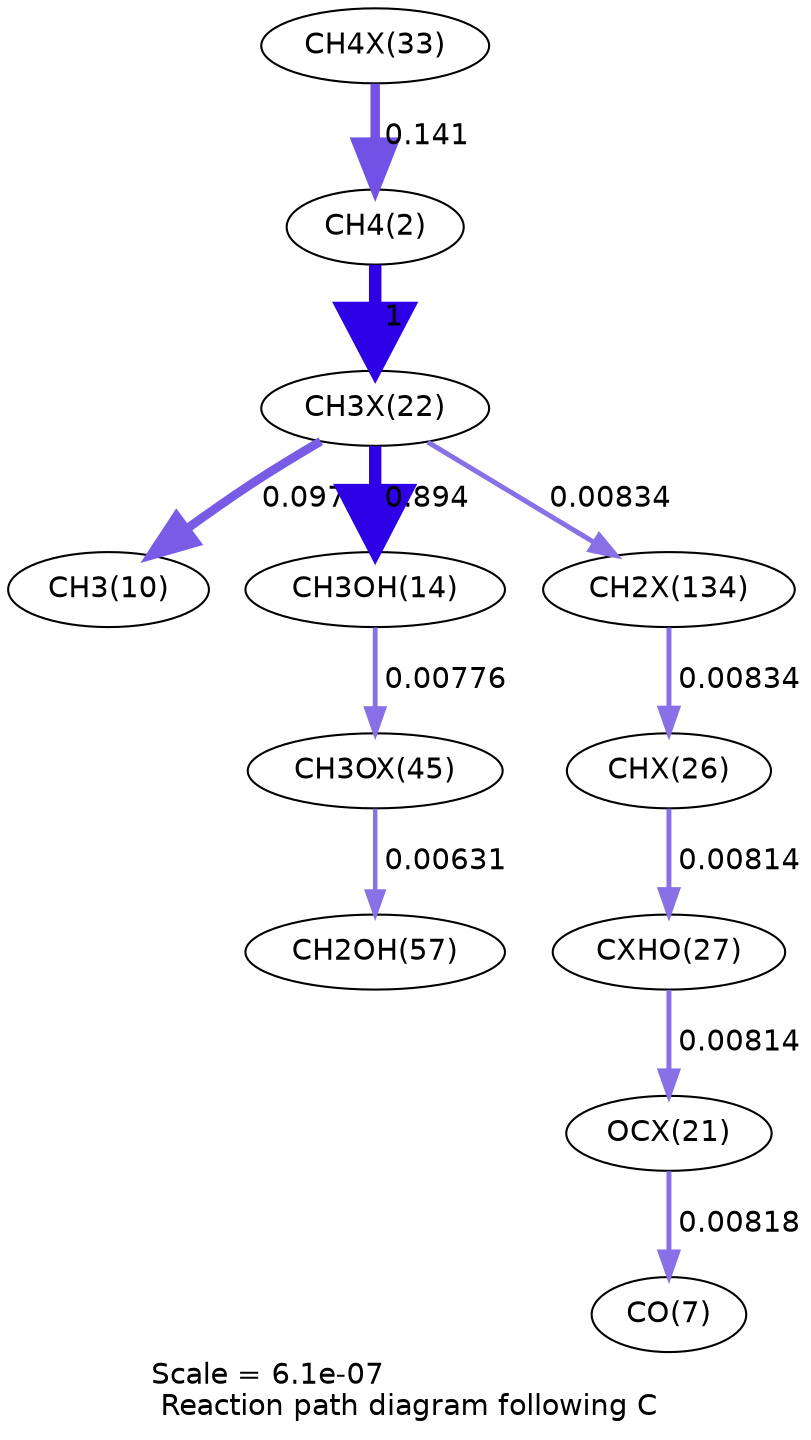 digraph reaction_paths {
center=1;
s41 -> s4[fontname="Helvetica", penwidth=4.52, arrowsize=2.26, color="0.7, 0.641, 0.9"
, label=" 0.141"];
s4 -> s36[fontname="Helvetica", penwidth=6, arrowsize=3, color="0.7, 1.5, 0.9"
, label=" 1"];
s36 -> s12[fontname="Helvetica", penwidth=4.24, arrowsize=2.12, color="0.7, 0.597, 0.9"
, label=" 0.0972"];
s36 -> s16[fontname="Helvetica", penwidth=5.92, arrowsize=2.96, color="0.7, 1.39, 0.9"
, label=" 0.894"];
s36 -> s53[fontname="Helvetica", penwidth=2.39, arrowsize=1.19, color="0.7, 0.508, 0.9"
, label=" 0.00834"];
s16 -> s50[fontname="Helvetica", penwidth=2.33, arrowsize=1.17, color="0.7, 0.508, 0.9"
, label=" 0.00776"];
s53 -> s39[fontname="Helvetica", penwidth=2.39, arrowsize=1.19, color="0.7, 0.508, 0.9"
, label=" 0.00834"];
s39 -> s40[fontname="Helvetica", penwidth=2.37, arrowsize=1.18, color="0.7, 0.508, 0.9"
, label=" 0.00814"];
s50 -> s22[fontname="Helvetica", penwidth=2.18, arrowsize=1.09, color="0.7, 0.506, 0.9"
, label=" 0.00631"];
s40 -> s35[fontname="Helvetica", penwidth=2.37, arrowsize=1.18, color="0.7, 0.508, 0.9"
, label=" 0.00814"];
s35 -> s9[fontname="Helvetica", penwidth=2.37, arrowsize=1.19, color="0.7, 0.508, 0.9"
, label=" 0.00818"];
s4 [ fontname="Helvetica", label="CH4(2)"];
s9 [ fontname="Helvetica", label="CO(7)"];
s12 [ fontname="Helvetica", label="CH3(10)"];
s16 [ fontname="Helvetica", label="CH3OH(14)"];
s22 [ fontname="Helvetica", label="CH2OH(57)"];
s35 [ fontname="Helvetica", label="OCX(21)"];
s36 [ fontname="Helvetica", label="CH3X(22)"];
s39 [ fontname="Helvetica", label="CHX(26)"];
s40 [ fontname="Helvetica", label="CXHO(27)"];
s41 [ fontname="Helvetica", label="CH4X(33)"];
s50 [ fontname="Helvetica", label="CH3OX(45)"];
s53 [ fontname="Helvetica", label="CH2X(134)"];
 label = "Scale = 6.1e-07\l Reaction path diagram following C";
 fontname = "Helvetica";
}
